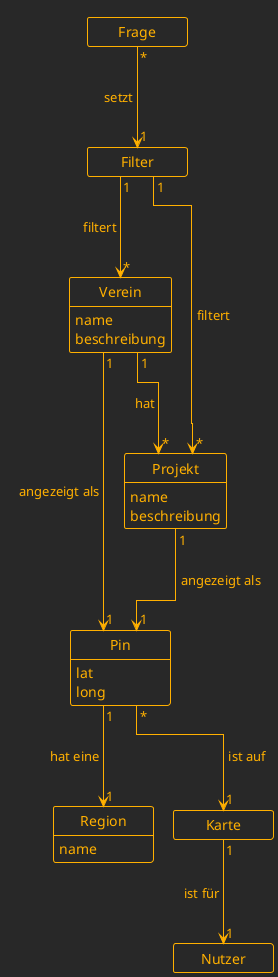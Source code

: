 @startuml DomainModel

	!theme crt-amber
	skinparam ArrowFontColor #FFB000
	hide circle
	hide empty methods
	hide empty attributes

	!pragma layout elk

	skinparam nodesep 200
	skinparam ranksep 200
	skinparam minClassWidth 100

	class Nutzer

	class Karte
	Karte "1" --> "1" Nutzer: ist für

	class Pin
	Pin : lat
	Pin : long
	Pin "*" --> "1" Karte : ist auf

	class Projekt
	Projekt : name
	Projekt : beschreibung
	Projekt "1" --> "1" Pin : angezeigt als

	class Verein
	Verein : name
	Verein : beschreibung
	Verein "1" --> "1" Pin : angezeigt als
	Verein "1" --> "*" Projekt : hat

	class Region
	Region : name
	Pin "1" --> "1" Region : hat eine

	class Frage
	Frage "*" --> "1" Filter : setzt

	class Filter
	Filter "1" --> "*" Projekt : filtert
	Filter "1" --> "*" Verein : filtert

@enduml
